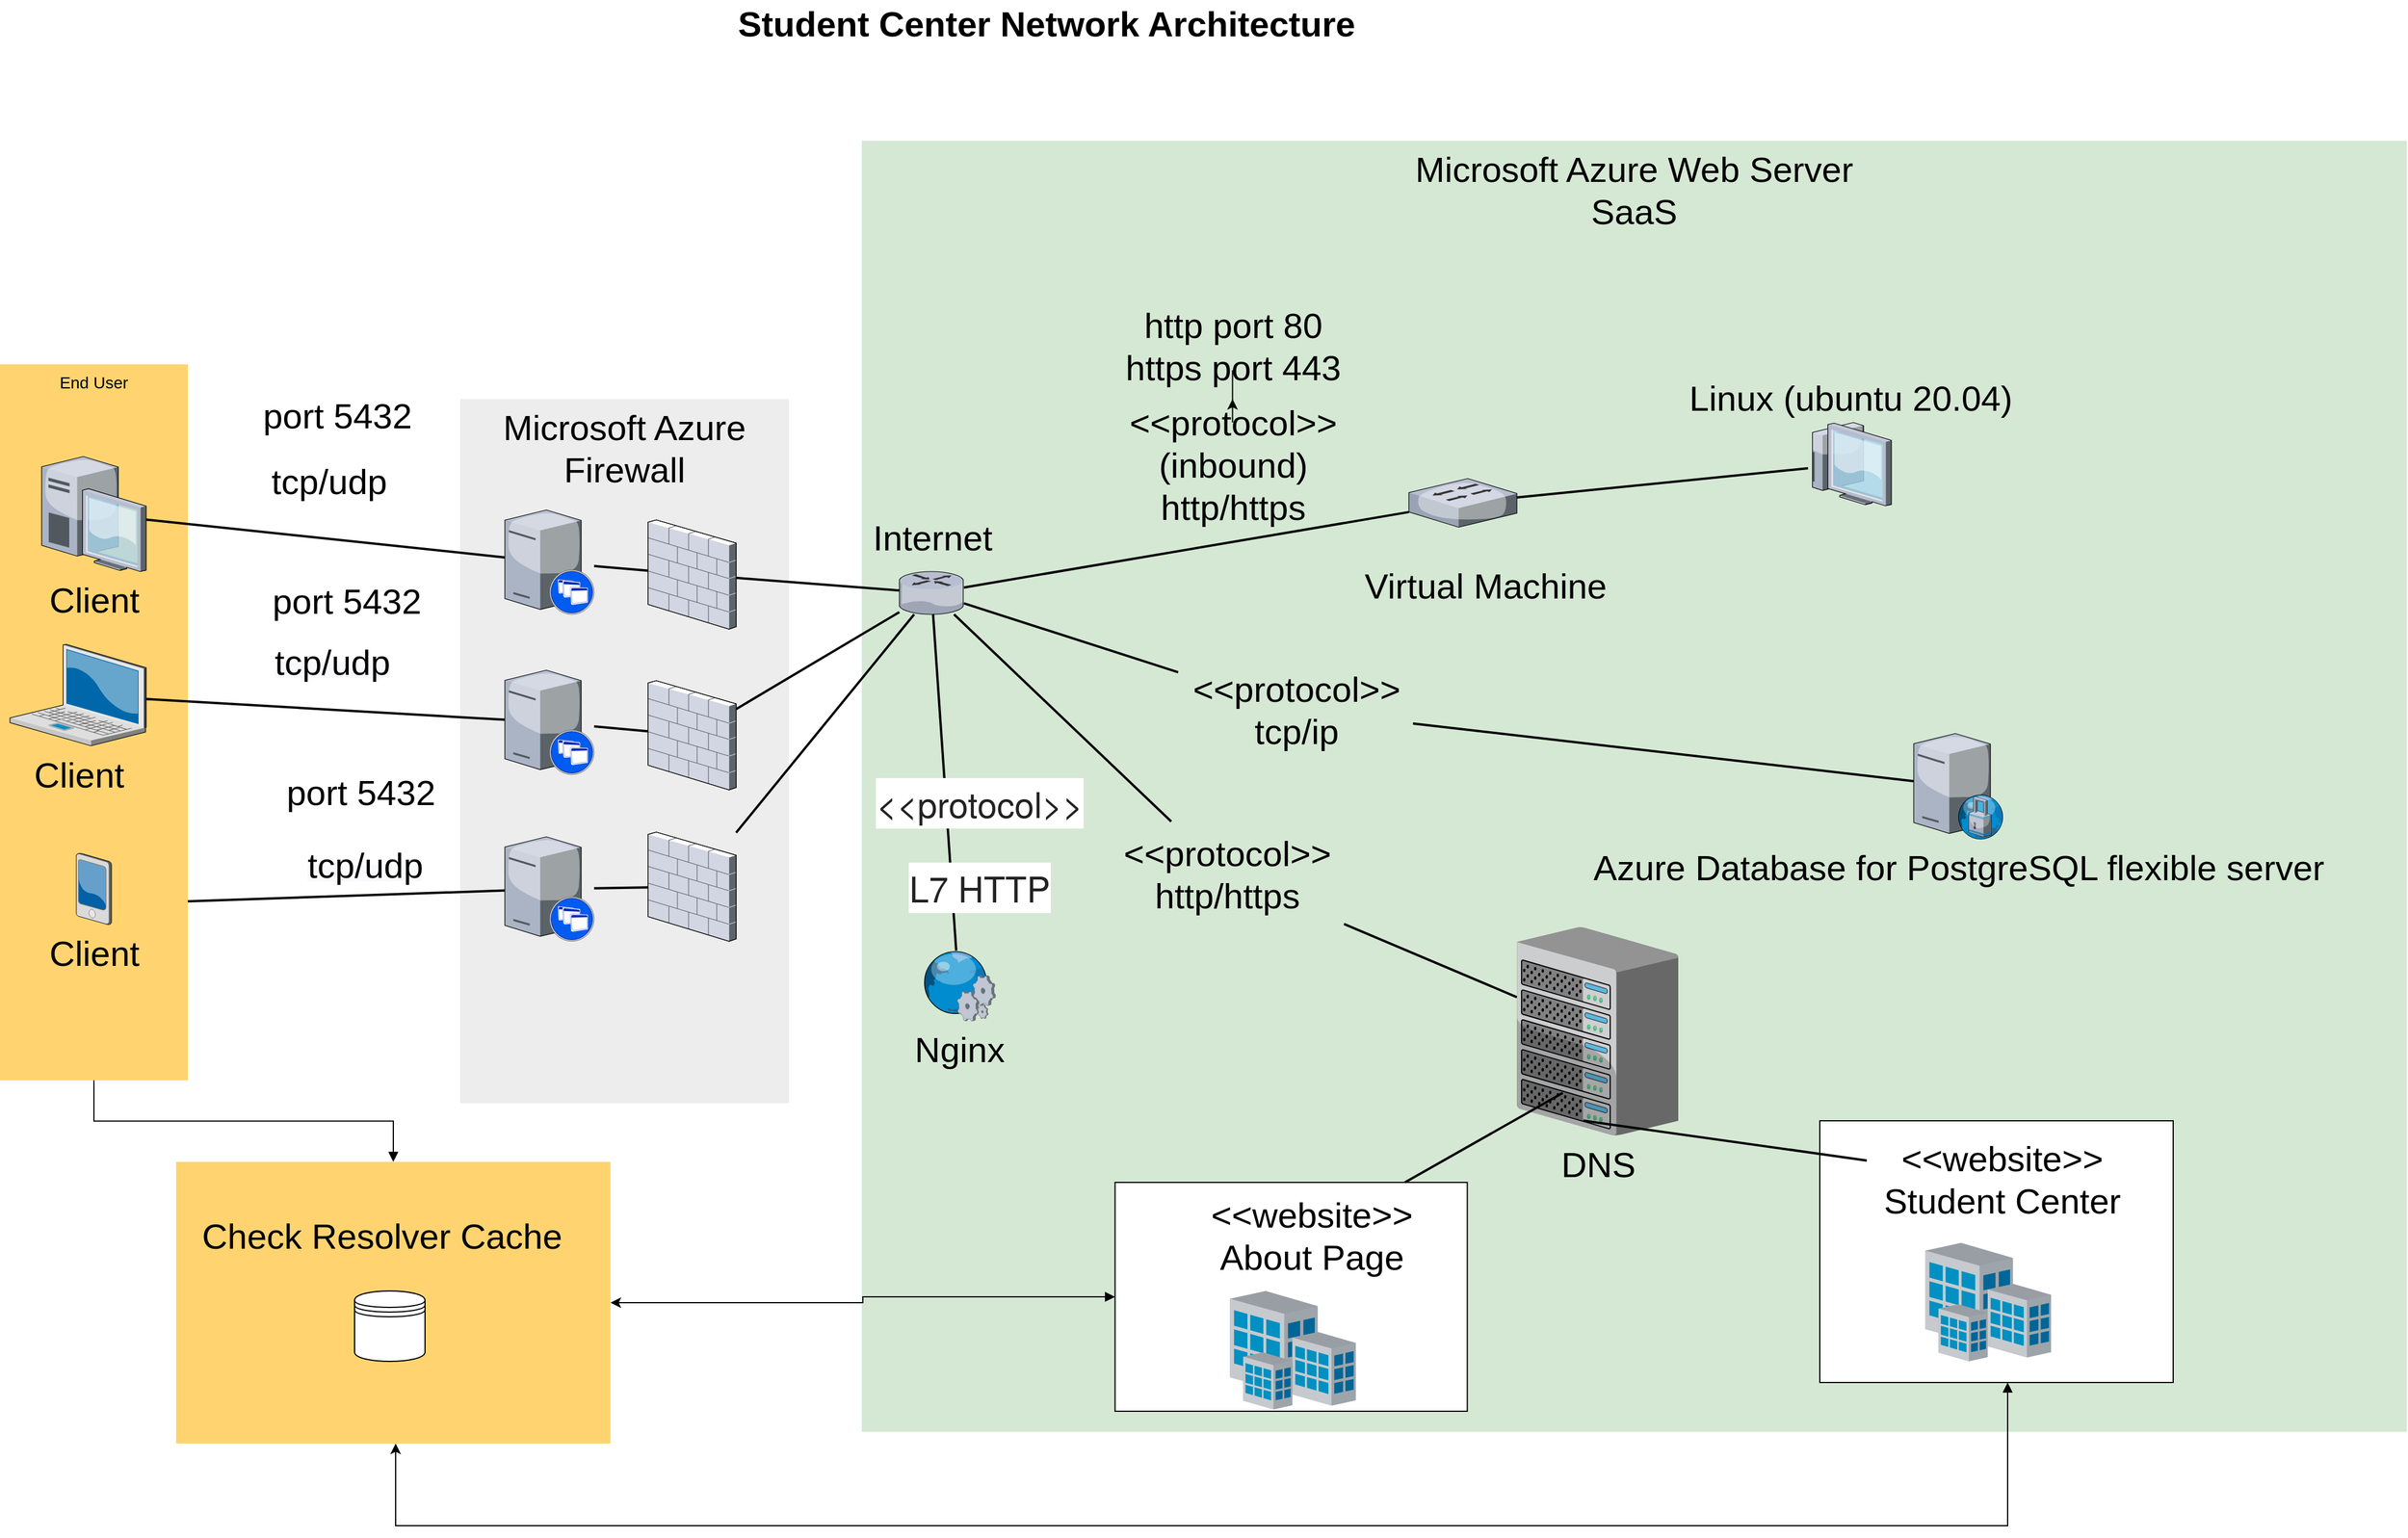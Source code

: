 <mxfile version="20.4.1" type="device"><diagram name="Page-1" id="e3a06f82-3646-2815-327d-82caf3d4e204"><mxGraphModel dx="2267" dy="-68" grid="1" gridSize="10" guides="1" tooltips="1" connect="1" arrows="1" fold="1" page="1" pageScale="1.5" pageWidth="1169" pageHeight="826" background="none" math="0" shadow="0"><root><mxCell id="0" style=";html=1;"/><mxCell id="1" style=";html=1;" parent="0"/><mxCell id="6a7d8f32e03d9370-62" value="&lt;font style=&quot;font-size: 30px;&quot;&gt;Student Center Network Architecture&lt;/font&gt;" style="text;strokeColor=none;fillColor=none;html=1;fontSize=24;fontStyle=1;verticalAlign=middle;align=center;" parent="1" vertex="1"><mxGeometry x="640" y="1490" width="861" height="40" as="geometry"/></mxCell><mxCell id="EdpZpmOFl0LqQShwgOrJ-423" value="&lt;font style=&quot;font-size: 30px;&quot;&gt;Microsoft Azure Web Server&lt;br&gt;SaaS&lt;/font&gt;" style="whiteSpace=wrap;html=1;fillColor=#d5e8d4;fontSize=14;strokeColor=none;verticalAlign=top;" parent="1" vertex="1"><mxGeometry x="914" y="1610" width="1316" height="1100" as="geometry"/></mxCell><mxCell id="EdpZpmOFl0LqQShwgOrJ-424" value="&lt;font style=&quot;font-size: 30px;&quot;&gt;Microsoft Azure Firewall&lt;/font&gt;" style="whiteSpace=wrap;html=1;fillColor=#EDEDED;fontSize=14;strokeColor=none;verticalAlign=top;" parent="1" vertex="1"><mxGeometry x="572" y="1830" width="280" height="600" as="geometry"/></mxCell><mxCell id="EdpZpmOFl0LqQShwgOrJ-543" style="edgeStyle=orthogonalEdgeStyle;rounded=0;orthogonalLoop=1;jettySize=auto;html=1;strokeColor=default;fontSize=16;startArrow=none;startFill=0;endArrow=block;endFill=1;entryX=0.5;entryY=0;entryDx=0;entryDy=0;" parent="1" source="EdpZpmOFl0LqQShwgOrJ-426" target="EdpZpmOFl0LqQShwgOrJ-544" edge="1"><mxGeometry relative="1" as="geometry"><mxPoint x="452" y="2430" as="targetPoint"/></mxGeometry></mxCell><mxCell id="EdpZpmOFl0LqQShwgOrJ-426" value="End User" style="whiteSpace=wrap;html=1;fillColor=#FFD470;gradientColor=none;fontSize=14;strokeColor=none;verticalAlign=top;" parent="1" vertex="1"><mxGeometry x="180" y="1800.5" width="160" height="610" as="geometry"/></mxCell><mxCell id="EdpZpmOFl0LqQShwgOrJ-429" style="edgeStyle=none;rounded=0;html=1;startSize=10;endSize=10;jettySize=auto;orthogonalLoop=1;fontSize=14;endArrow=none;endFill=0;strokeWidth=2;" parent="1" source="EdpZpmOFl0LqQShwgOrJ-430" target="EdpZpmOFl0LqQShwgOrJ-442" edge="1"><mxGeometry relative="1" as="geometry"/></mxCell><mxCell id="EdpZpmOFl0LqQShwgOrJ-430" value="&lt;font style=&quot;font-size: 30px;&quot;&gt;Client&lt;/font&gt;" style="verticalLabelPosition=bottom;aspect=fixed;html=1;verticalAlign=top;strokeColor=none;shape=mxgraph.citrix.laptop_2;fillColor=#66B2FF;gradientColor=#0066CC;fontSize=14;" parent="1" vertex="1"><mxGeometry x="188.5" y="2039" width="116" height="86.5" as="geometry"/></mxCell><mxCell id="EdpZpmOFl0LqQShwgOrJ-431" style="edgeStyle=none;rounded=0;html=1;startSize=10;endSize=10;jettySize=auto;orthogonalLoop=1;fontSize=14;endArrow=none;endFill=0;strokeWidth=2;" parent="1" source="EdpZpmOFl0LqQShwgOrJ-432" target="EdpZpmOFl0LqQShwgOrJ-444" edge="1"><mxGeometry relative="1" as="geometry"/></mxCell><mxCell id="EdpZpmOFl0LqQShwgOrJ-432" value="&lt;span style=&quot;font-size: 30px;&quot;&gt;Client&lt;/span&gt;" style="verticalLabelPosition=bottom;aspect=fixed;html=1;verticalAlign=top;strokeColor=none;shape=mxgraph.citrix.desktop;fillColor=#66B2FF;gradientColor=#0066CC;fontSize=14;" parent="1" vertex="1"><mxGeometry x="215.5" y="1879" width="89" height="98" as="geometry"/></mxCell><mxCell id="EdpZpmOFl0LqQShwgOrJ-439" style="edgeStyle=none;rounded=0;html=1;startSize=10;endSize=10;jettySize=auto;orthogonalLoop=1;fontSize=14;endArrow=none;endFill=0;strokeWidth=2;" parent="1" source="EdpZpmOFl0LqQShwgOrJ-440" target="EdpZpmOFl0LqQShwgOrJ-467" edge="1"><mxGeometry relative="1" as="geometry"><mxPoint x="710" y="2236" as="targetPoint"/></mxGeometry></mxCell><mxCell id="EdpZpmOFl0LqQShwgOrJ-440" value="" style="verticalLabelPosition=bottom;aspect=fixed;html=1;verticalAlign=top;strokeColor=none;shape=mxgraph.citrix.xenapp_server;fillColor=#66B2FF;gradientColor=#0066CC;fontSize=14;" parent="1" vertex="1"><mxGeometry x="610.0" y="2203" width="76" height="89" as="geometry"/></mxCell><mxCell id="EdpZpmOFl0LqQShwgOrJ-441" style="edgeStyle=none;rounded=0;html=1;startSize=10;endSize=10;jettySize=auto;orthogonalLoop=1;fontSize=14;endArrow=none;endFill=0;strokeWidth=2;" parent="1" source="EdpZpmOFl0LqQShwgOrJ-442" target="EdpZpmOFl0LqQShwgOrJ-465" edge="1"><mxGeometry relative="1" as="geometry"/></mxCell><mxCell id="EdpZpmOFl0LqQShwgOrJ-442" value="" style="verticalLabelPosition=bottom;aspect=fixed;html=1;verticalAlign=top;strokeColor=none;shape=mxgraph.citrix.xenapp_server;fillColor=#66B2FF;gradientColor=#0066CC;fontSize=14;" parent="1" vertex="1"><mxGeometry x="610.0" y="2061" width="76" height="89" as="geometry"/></mxCell><mxCell id="EdpZpmOFl0LqQShwgOrJ-443" style="edgeStyle=none;rounded=0;html=1;startSize=10;endSize=10;jettySize=auto;orthogonalLoop=1;fontSize=14;endArrow=none;endFill=0;strokeWidth=2;" parent="1" source="EdpZpmOFl0LqQShwgOrJ-444" target="EdpZpmOFl0LqQShwgOrJ-463" edge="1"><mxGeometry relative="1" as="geometry"/></mxCell><mxCell id="EdpZpmOFl0LqQShwgOrJ-444" value="" style="verticalLabelPosition=bottom;aspect=fixed;html=1;verticalAlign=top;strokeColor=none;shape=mxgraph.citrix.xenapp_server;fillColor=#66B2FF;gradientColor=#0066CC;fontSize=14;" parent="1" vertex="1"><mxGeometry x="610.0" y="1924.5" width="76" height="89" as="geometry"/></mxCell><mxCell id="EdpZpmOFl0LqQShwgOrJ-449" style="edgeStyle=none;rounded=0;html=1;startSize=10;endSize=10;jettySize=auto;orthogonalLoop=1;fontSize=14;endArrow=none;endFill=0;strokeWidth=2;startArrow=none;" parent="1" source="EdpZpmOFl0LqQShwgOrJ-518" target="EdpZpmOFl0LqQShwgOrJ-457" edge="1"><mxGeometry relative="1" as="geometry"/></mxCell><mxCell id="EdpZpmOFl0LqQShwgOrJ-451" style="edgeStyle=none;rounded=0;html=1;startSize=10;endSize=10;jettySize=auto;orthogonalLoop=1;fontSize=14;endArrow=none;endFill=0;strokeWidth=2;" parent="1" source="EdpZpmOFl0LqQShwgOrJ-453" target="EdpZpmOFl0LqQShwgOrJ-474" edge="1"><mxGeometry relative="1" as="geometry"/></mxCell><mxCell id="EdpZpmOFl0LqQShwgOrJ-452" style="edgeStyle=none;rounded=0;html=1;startSize=10;endSize=10;jettySize=auto;orthogonalLoop=1;fontSize=14;endArrow=none;endFill=0;strokeWidth=2;startArrow=none;" parent="1" source="EdpZpmOFl0LqQShwgOrJ-520" target="EdpZpmOFl0LqQShwgOrJ-470" edge="1"><mxGeometry relative="1" as="geometry"/></mxCell><mxCell id="EdpZpmOFl0LqQShwgOrJ-453" value="" style="verticalLabelPosition=bottom;aspect=fixed;html=1;verticalAlign=top;strokeColor=none;shape=mxgraph.citrix.router;fillColor=#66B2FF;gradientColor=#0066CC;fontSize=14;" parent="1" vertex="1"><mxGeometry x="946" y="1977" width="55" height="36.5" as="geometry"/></mxCell><mxCell id="EdpZpmOFl0LqQShwgOrJ-457" value="&lt;font style=&quot;font-size: 30px;&quot;&gt;DNS&lt;/font&gt;" style="verticalLabelPosition=bottom;aspect=fixed;html=1;verticalAlign=top;strokeColor=none;shape=mxgraph.citrix.chassis;fillColor=#66B2FF;gradientColor=#0066CC;fontSize=14;" parent="1" vertex="1"><mxGeometry x="1472" y="2280" width="137.5" height="177.5" as="geometry"/></mxCell><mxCell id="EdpZpmOFl0LqQShwgOrJ-462" style="edgeStyle=none;rounded=0;html=1;startSize=10;endSize=10;jettySize=auto;orthogonalLoop=1;fontSize=14;endArrow=none;endFill=0;strokeWidth=2;" parent="1" source="EdpZpmOFl0LqQShwgOrJ-463" target="EdpZpmOFl0LqQShwgOrJ-453" edge="1"><mxGeometry relative="1" as="geometry"/></mxCell><mxCell id="EdpZpmOFl0LqQShwgOrJ-463" value="" style="verticalLabelPosition=bottom;aspect=fixed;html=1;verticalAlign=top;strokeColor=none;shape=mxgraph.citrix.firewall;fillColor=#66B2FF;gradientColor=#0066CC;fontSize=14;" parent="1" vertex="1"><mxGeometry x="732" y="1933" width="75" height="93" as="geometry"/></mxCell><mxCell id="EdpZpmOFl0LqQShwgOrJ-464" style="edgeStyle=none;rounded=0;html=1;startSize=10;endSize=10;jettySize=auto;orthogonalLoop=1;fontSize=14;endArrow=none;endFill=0;strokeWidth=2;" parent="1" source="EdpZpmOFl0LqQShwgOrJ-465" target="EdpZpmOFl0LqQShwgOrJ-453" edge="1"><mxGeometry relative="1" as="geometry"/></mxCell><mxCell id="EdpZpmOFl0LqQShwgOrJ-465" value="" style="verticalLabelPosition=bottom;aspect=fixed;html=1;verticalAlign=top;strokeColor=none;shape=mxgraph.citrix.firewall;fillColor=#66B2FF;gradientColor=#0066CC;fontSize=14;" parent="1" vertex="1"><mxGeometry x="732" y="2070" width="75" height="93" as="geometry"/></mxCell><mxCell id="EdpZpmOFl0LqQShwgOrJ-466" style="edgeStyle=none;rounded=0;html=1;startSize=10;endSize=10;jettySize=auto;orthogonalLoop=1;fontSize=14;endArrow=none;endFill=0;strokeWidth=2;" parent="1" source="EdpZpmOFl0LqQShwgOrJ-467" target="EdpZpmOFl0LqQShwgOrJ-453" edge="1"><mxGeometry relative="1" as="geometry"/></mxCell><mxCell id="EdpZpmOFl0LqQShwgOrJ-467" value="" style="verticalLabelPosition=bottom;aspect=fixed;html=1;verticalAlign=top;strokeColor=none;shape=mxgraph.citrix.firewall;fillColor=#66B2FF;gradientColor=#0066CC;fontSize=14;" parent="1" vertex="1"><mxGeometry x="732" y="2199" width="75" height="93" as="geometry"/></mxCell><mxCell id="EdpZpmOFl0LqQShwgOrJ-470" value="&lt;font style=&quot;font-size: 30px;&quot;&gt;Azure Database for PostgreSQL flexible server&lt;/font&gt;" style="verticalLabelPosition=bottom;aspect=fixed;html=1;verticalAlign=top;strokeColor=none;shape=mxgraph.citrix.proxy_server;fillColor=#66B2FF;gradientColor=#0066CC;fontSize=14;" parent="1" vertex="1"><mxGeometry x="1810" y="2115" width="76.5" height="90" as="geometry"/></mxCell><mxCell id="EdpZpmOFl0LqQShwgOrJ-472" style="edgeStyle=none;rounded=0;html=1;startSize=10;endSize=10;jettySize=auto;orthogonalLoop=1;fontSize=14;endArrow=none;endFill=0;strokeWidth=2;" parent="1" source="EdpZpmOFl0LqQShwgOrJ-474" target="EdpZpmOFl0LqQShwgOrJ-476" edge="1"><mxGeometry relative="1" as="geometry"/></mxCell><mxCell id="EdpZpmOFl0LqQShwgOrJ-474" value="" style="verticalLabelPosition=bottom;aspect=fixed;html=1;verticalAlign=top;strokeColor=none;shape=mxgraph.citrix.switch;fillColor=#66B2FF;gradientColor=#0066CC;fontSize=14;" parent="1" vertex="1"><mxGeometry x="1380" y="1897.75" width="92" height="41.5" as="geometry"/></mxCell><mxCell id="EdpZpmOFl0LqQShwgOrJ-476" value="&lt;font style=&quot;font-size: 30px;&quot;&gt;Linux (ubuntu 20.04)&lt;/font&gt;" style="verticalLabelPosition=top;aspect=fixed;html=1;verticalAlign=bottom;strokeColor=none;shape=mxgraph.citrix.thin_client;fillColor=#66B2FF;gradientColor=#0066CC;fontSize=14;labelPosition=center;align=center;" parent="1" vertex="1"><mxGeometry x="1720" y="1850" width="71" height="71" as="geometry"/></mxCell><mxCell id="EdpZpmOFl0LqQShwgOrJ-478" style="edgeStyle=none;rounded=0;html=1;startSize=10;endSize=10;jettySize=auto;orthogonalLoop=1;fontSize=14;endArrow=none;endFill=0;strokeWidth=2;" parent="1" source="EdpZpmOFl0LqQShwgOrJ-479" target="EdpZpmOFl0LqQShwgOrJ-453" edge="1"><mxGeometry relative="1" as="geometry"/></mxCell><mxCell id="EdpZpmOFl0LqQShwgOrJ-479" value="&lt;font style=&quot;font-size: 30px;&quot;&gt;Nginx&lt;/font&gt;" style="verticalLabelPosition=bottom;aspect=fixed;html=1;verticalAlign=top;strokeColor=none;shape=mxgraph.citrix.web_service;fillColor=#66B2FF;gradientColor=#0066CC;fontSize=14;" parent="1" vertex="1"><mxGeometry x="965" y="2300" width="63" height="60" as="geometry"/></mxCell><mxCell id="EdpZpmOFl0LqQShwgOrJ-489" value="&lt;font style=&quot;font-size: 30px;&quot;&gt;tcp/udp&lt;/font&gt;" style="text;html=1;align=center;verticalAlign=middle;resizable=0;points=[];autosize=1;strokeColor=none;fillColor=none;" parent="1" vertex="1"><mxGeometry x="400" y="1874.5" width="120" height="50" as="geometry"/></mxCell><mxCell id="EdpZpmOFl0LqQShwgOrJ-490" value="&lt;span style=&quot;color: rgb(0, 0, 0); font-family: Helvetica; font-style: normal; font-variant-ligatures: normal; font-variant-caps: normal; font-weight: 400; letter-spacing: normal; orphans: 2; text-align: center; text-indent: 0px; text-transform: none; widows: 2; word-spacing: 0px; -webkit-text-stroke-width: 0px; background-color: rgb(248, 249, 250); text-decoration-thickness: initial; text-decoration-style: initial; text-decoration-color: initial; float: none; display: inline !important;&quot;&gt;&lt;font style=&quot;font-size: 30px;&quot;&gt;tcp/udp&lt;/font&gt;&lt;/span&gt;" style="text;whiteSpace=wrap;html=1;" parent="1" vertex="1"><mxGeometry x="412" y="2030" width="70" height="40" as="geometry"/></mxCell><mxCell id="EdpZpmOFl0LqQShwgOrJ-491" value="&lt;font style=&quot;font-size: 30px;&quot;&gt;port 5432&lt;/font&gt;" style="text;html=1;align=center;verticalAlign=middle;resizable=0;points=[];autosize=1;strokeColor=none;fillColor=none;" parent="1" vertex="1"><mxGeometry x="400" y="1977" width="150" height="50" as="geometry"/></mxCell><mxCell id="EdpZpmOFl0LqQShwgOrJ-492" value="&lt;font style=&quot;font-size: 30px;&quot;&gt;port 5432&lt;/font&gt;" style="text;html=1;align=center;verticalAlign=middle;resizable=0;points=[];autosize=1;strokeColor=none;fillColor=none;" parent="1" vertex="1"><mxGeometry x="392" y="1819" width="150" height="50" as="geometry"/></mxCell><mxCell id="EdpZpmOFl0LqQShwgOrJ-493" value="&lt;font style=&quot;font-size: 30px;&quot;&gt;Client&lt;/font&gt;" style="verticalLabelPosition=bottom;aspect=fixed;html=1;verticalAlign=top;strokeColor=none;shape=mxgraph.citrix.pda;fillColor=#66B2FF;gradientColor=#0066CC;fontSize=14;" parent="1" vertex="1"><mxGeometry x="245.0" y="2217" width="30" height="61" as="geometry"/></mxCell><mxCell id="EdpZpmOFl0LqQShwgOrJ-499" style="edgeStyle=none;rounded=0;html=1;startSize=10;endSize=10;jettySize=auto;orthogonalLoop=1;fontSize=14;endArrow=none;endFill=0;strokeWidth=2;exitX=1;exitY=0.75;exitDx=0;exitDy=0;" parent="1" source="EdpZpmOFl0LqQShwgOrJ-426" target="EdpZpmOFl0LqQShwgOrJ-440" edge="1"><mxGeometry relative="1" as="geometry"><mxPoint x="401" y="2248" as="sourcePoint"/><mxPoint x="560" y="2270" as="targetPoint"/></mxGeometry></mxCell><mxCell id="EdpZpmOFl0LqQShwgOrJ-501" value="&lt;font style=&quot;font-size: 30px;&quot;&gt;port 5432&lt;/font&gt;" style="text;html=1;align=center;verticalAlign=middle;resizable=0;points=[];autosize=1;strokeColor=none;fillColor=none;" parent="1" vertex="1"><mxGeometry x="412" y="2140" width="150" height="50" as="geometry"/></mxCell><mxCell id="EdpZpmOFl0LqQShwgOrJ-502" value="&lt;span style=&quot;color: rgb(0, 0, 0); font-family: Helvetica; font-style: normal; font-variant-ligatures: normal; font-variant-caps: normal; font-weight: 400; letter-spacing: normal; orphans: 2; text-align: center; text-indent: 0px; text-transform: none; widows: 2; word-spacing: 0px; -webkit-text-stroke-width: 0px; background-color: rgb(248, 249, 250); text-decoration-thickness: initial; text-decoration-style: initial; text-decoration-color: initial; float: none; display: inline !important;&quot;&gt;&lt;font style=&quot;font-size: 30px;&quot;&gt;tcp/udp&lt;/font&gt;&lt;/span&gt;" style="text;whiteSpace=wrap;html=1;" parent="1" vertex="1"><mxGeometry x="440" y="2203" width="70" height="40" as="geometry"/></mxCell><mxCell id="EdpZpmOFl0LqQShwgOrJ-511" value="&lt;span style=&quot;color: rgb(34, 34, 34); font-family: roboto-regular, &amp;quot;helvetica neue&amp;quot;, Arial, sans-serif; font-size: 30px; text-align: left; background-color: rgb(255, 255, 255);&quot;&gt;&amp;lt;&amp;lt;protocol&amp;gt;&amp;gt;&lt;br&gt;&lt;br&gt;L7 HTTP&lt;/span&gt;" style="text;html=1;align=center;verticalAlign=middle;resizable=0;points=[];autosize=1;strokeColor=none;fillColor=none;" parent="1" vertex="1"><mxGeometry x="914" y="2150" width="200" height="120" as="geometry"/></mxCell><mxCell id="EdpZpmOFl0LqQShwgOrJ-513" value="" style="rounded=0;whiteSpace=wrap;html=1;fontSize=16;" parent="1" vertex="1"><mxGeometry x="1730" y="2445" width="301" height="223" as="geometry"/></mxCell><mxCell id="EdpZpmOFl0LqQShwgOrJ-514" value="" style="verticalLabelPosition=bottom;aspect=fixed;html=1;verticalAlign=top;strokeColor=none;shape=mxgraph.citrix.site;fillColor=#66B2FF;gradientColor=#0066CC;fontSize=14;" parent="1" vertex="1"><mxGeometry x="1820" y="2549" width="107" height="101" as="geometry"/></mxCell><mxCell id="EdpZpmOFl0LqQShwgOrJ-515" value="&lt;font style=&quot;font-size: 30px;&quot;&gt;&amp;lt;&amp;lt;website&amp;gt;&amp;gt;&lt;br&gt;Student Center&lt;/font&gt;" style="text;html=1;align=center;verticalAlign=middle;resizable=0;points=[];autosize=1;strokeColor=none;fillColor=none;fontSize=16;" parent="1" vertex="1"><mxGeometry x="1770" y="2450" width="230" height="90" as="geometry"/></mxCell><mxCell id="EdpZpmOFl0LqQShwgOrJ-516" value="&lt;font style=&quot;font-size: 30px;&quot;&gt;Internet&lt;/font&gt;" style="text;html=1;align=center;verticalAlign=middle;resizable=0;points=[];autosize=1;strokeColor=none;fillColor=none;fontSize=16;" parent="1" vertex="1"><mxGeometry x="908.5" y="1923" width="130" height="50" as="geometry"/></mxCell><mxCell id="EdpZpmOFl0LqQShwgOrJ-518" value="&lt;font style=&quot;font-size: 30px;&quot;&gt;&amp;lt;&amp;lt;protocol&amp;gt;&amp;gt;&lt;br&gt;http/https&lt;/font&gt;" style="text;html=1;align=center;verticalAlign=middle;resizable=0;points=[];autosize=1;strokeColor=none;fillColor=none;" parent="1" vertex="1"><mxGeometry x="1124.75" y="2190" width="200" height="90" as="geometry"/></mxCell><mxCell id="EdpZpmOFl0LqQShwgOrJ-519" value="" style="edgeStyle=none;rounded=0;html=1;startSize=10;endSize=10;jettySize=auto;orthogonalLoop=1;fontSize=14;endArrow=none;endFill=0;strokeWidth=2;" parent="1" source="EdpZpmOFl0LqQShwgOrJ-453" target="EdpZpmOFl0LqQShwgOrJ-518" edge="1"><mxGeometry relative="1" as="geometry"><mxPoint x="990.001" y="2013.5" as="sourcePoint"/><mxPoint x="1197.25" y="2242.714" as="targetPoint"/></mxGeometry></mxCell><mxCell id="EdpZpmOFl0LqQShwgOrJ-520" value="&lt;font style=&quot;font-size: 30px;&quot;&gt;&amp;lt;&amp;lt;protocol&amp;gt;&amp;gt;&lt;br&gt;tcp/ip&lt;/font&gt;" style="text;html=1;align=center;verticalAlign=middle;resizable=0;points=[];autosize=1;strokeColor=none;fillColor=none;fontSize=16;" parent="1" vertex="1"><mxGeometry x="1183.5" y="2050" width="200" height="90" as="geometry"/></mxCell><mxCell id="EdpZpmOFl0LqQShwgOrJ-521" value="" style="edgeStyle=none;rounded=0;html=1;startSize=10;endSize=10;jettySize=auto;orthogonalLoop=1;fontSize=14;endArrow=none;endFill=0;strokeWidth=2;" parent="1" source="EdpZpmOFl0LqQShwgOrJ-453" target="EdpZpmOFl0LqQShwgOrJ-520" edge="1"><mxGeometry relative="1" as="geometry"><mxPoint x="1001" y="2004.206" as="sourcePoint"/><mxPoint x="1610" y="2202.543" as="targetPoint"/></mxGeometry></mxCell><mxCell id="EdpZpmOFl0LqQShwgOrJ-522" value="" style="rounded=0;whiteSpace=wrap;html=1;fontSize=16;" parent="1" vertex="1"><mxGeometry x="1129.75" y="2497.5" width="300" height="195" as="geometry"/></mxCell><mxCell id="EdpZpmOFl0LqQShwgOrJ-523" value="&lt;font style=&quot;font-size: 30px;&quot;&gt;&amp;lt;&amp;lt;website&amp;gt;&amp;gt;&lt;br&gt;About Page&lt;/font&gt;" style="text;html=1;align=center;verticalAlign=middle;resizable=0;points=[];autosize=1;strokeColor=none;fillColor=none;fontSize=16;" parent="1" vertex="1"><mxGeometry x="1197.25" y="2497.5" width="200" height="90" as="geometry"/></mxCell><mxCell id="EdpZpmOFl0LqQShwgOrJ-524" value="" style="verticalLabelPosition=bottom;aspect=fixed;html=1;verticalAlign=top;strokeColor=none;shape=mxgraph.citrix.site;fillColor=#66B2FF;gradientColor=#0066CC;fontSize=14;" parent="1" vertex="1"><mxGeometry x="1227.75" y="2590" width="107" height="101" as="geometry"/></mxCell><mxCell id="EdpZpmOFl0LqQShwgOrJ-532" value="" style="edgeStyle=none;rounded=0;html=1;startSize=10;endSize=10;jettySize=auto;orthogonalLoop=1;fontSize=14;endArrow=none;endFill=0;strokeWidth=2;exitX=0.411;exitY=0.929;exitDx=0;exitDy=0;exitPerimeter=0;" parent="1" source="EdpZpmOFl0LqQShwgOrJ-457" target="EdpZpmOFl0LqQShwgOrJ-515" edge="1"><mxGeometry relative="1" as="geometry"><mxPoint x="1310.004" y="2370" as="sourcePoint"/><mxPoint x="1412.084" y="2482" as="targetPoint"/></mxGeometry></mxCell><mxCell id="EdpZpmOFl0LqQShwgOrJ-533" value="" style="edgeStyle=none;rounded=0;html=1;startSize=10;endSize=10;jettySize=auto;orthogonalLoop=1;fontSize=14;endArrow=none;endFill=0;strokeWidth=2;exitX=0.284;exitY=0.796;exitDx=0;exitDy=0;exitPerimeter=0;" parent="1" source="EdpZpmOFl0LqQShwgOrJ-457" target="EdpZpmOFl0LqQShwgOrJ-523" edge="1"><mxGeometry relative="1" as="geometry"><mxPoint x="1040.004" y="2360" as="sourcePoint"/><mxPoint x="1142.084" y="2472" as="targetPoint"/></mxGeometry></mxCell><mxCell id="g03dcODfiN9ZXWtVGJt9-1" value="" style="edgeStyle=orthogonalEdgeStyle;rounded=0;orthogonalLoop=1;jettySize=auto;html=1;" parent="1" source="EdpZpmOFl0LqQShwgOrJ-536" target="EdpZpmOFl0LqQShwgOrJ-553" edge="1"><mxGeometry relative="1" as="geometry"/></mxCell><mxCell id="EdpZpmOFl0LqQShwgOrJ-536" value="&lt;font style=&quot;font-size: 30px;&quot;&gt;&amp;lt;&amp;lt;protocol&amp;gt;&amp;gt;&lt;br&gt;(inbound)&lt;br&gt;http/https&lt;/font&gt;" style="text;html=1;align=center;verticalAlign=middle;resizable=0;points=[];autosize=1;strokeColor=none;fillColor=none;" parent="1" vertex="1"><mxGeometry x="1129.75" y="1825.5" width="200" height="120" as="geometry"/></mxCell><mxCell id="EdpZpmOFl0LqQShwgOrJ-548" style="edgeStyle=orthogonalEdgeStyle;rounded=0;orthogonalLoop=1;jettySize=auto;html=1;strokeColor=default;fontSize=16;startArrow=classic;startFill=1;endArrow=block;endFill=1;" parent="1" source="EdpZpmOFl0LqQShwgOrJ-544" target="EdpZpmOFl0LqQShwgOrJ-522" edge="1"><mxGeometry relative="1" as="geometry"/></mxCell><mxCell id="EdpZpmOFl0LqQShwgOrJ-549" style="edgeStyle=orthogonalEdgeStyle;rounded=0;orthogonalLoop=1;jettySize=auto;html=1;strokeColor=default;fontSize=16;startArrow=classic;startFill=1;endArrow=block;endFill=1;" parent="1" source="EdpZpmOFl0LqQShwgOrJ-544" target="EdpZpmOFl0LqQShwgOrJ-513" edge="1"><mxGeometry relative="1" as="geometry"><Array as="points"><mxPoint x="517" y="2790"/><mxPoint x="1890" y="2790"/></Array></mxGeometry></mxCell><mxCell id="EdpZpmOFl0LqQShwgOrJ-544" value="" style="whiteSpace=wrap;html=1;fillColor=#FFD470;gradientColor=none;fontSize=14;strokeColor=none;verticalAlign=top;" parent="1" vertex="1"><mxGeometry x="330" y="2480" width="370" height="240" as="geometry"/></mxCell><mxCell id="EdpZpmOFl0LqQShwgOrJ-546" value="" style="shape=datastore;whiteSpace=wrap;html=1;fontSize=16;" parent="1" vertex="1"><mxGeometry x="482" y="2590" width="60" height="60" as="geometry"/></mxCell><mxCell id="EdpZpmOFl0LqQShwgOrJ-547" value="&lt;font style=&quot;font-size: 30px;&quot;&gt;Check Resolver Cache&lt;/font&gt;" style="text;html=1;align=center;verticalAlign=middle;resizable=0;points=[];autosize=1;strokeColor=none;fillColor=none;fontSize=16;" parent="1" vertex="1"><mxGeometry x="340" y="2518" width="330" height="50" as="geometry"/></mxCell><mxCell id="EdpZpmOFl0LqQShwgOrJ-553" value="&lt;font style=&quot;font-size: 30px;&quot;&gt;http port 80&lt;br&gt;https port 443&lt;/font&gt;" style="text;html=1;align=center;verticalAlign=middle;resizable=0;points=[];autosize=1;strokeColor=none;fillColor=none;fontSize=16;" parent="1" vertex="1"><mxGeometry x="1124.75" y="1740" width="210" height="90" as="geometry"/></mxCell><mxCell id="EdpZpmOFl0LqQShwgOrJ-557" value="&lt;font style=&quot;font-size: 30px;&quot;&gt;Virtual Machine&lt;/font&gt;" style="text;html=1;align=center;verticalAlign=middle;resizable=0;points=[];autosize=1;strokeColor=none;fillColor=none;fontSize=16;" parent="1" vertex="1"><mxGeometry x="1329.75" y="1963.5" width="230" height="50" as="geometry"/></mxCell></root></mxGraphModel></diagram></mxfile>